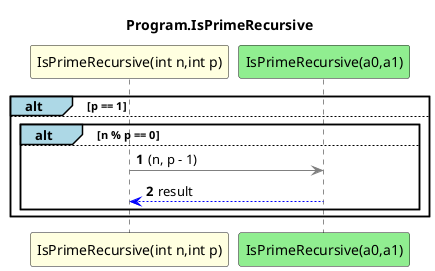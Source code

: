 @startuml Program.IsPrimeRecursive
title Program.IsPrimeRecursive
participant "IsPrimeRecursive(int n,int p)" as IsPrimeRecursive_p0_p1 #LightYellow
participant "IsPrimeRecursive(a0,a1)" as IsPrimeRecursive_a0_a1 #LightGreen
autonumber
alt#LightBlue p == 1
    else
        alt#LightBlue n % p == 0
            else
                IsPrimeRecursive_p0_p1 -[#grey]> IsPrimeRecursive_a0_a1 : (n, p - 1)
                IsPrimeRecursive_a0_a1 -[#blue]-> IsPrimeRecursive_p0_p1 : result
        end
end
@enduml
